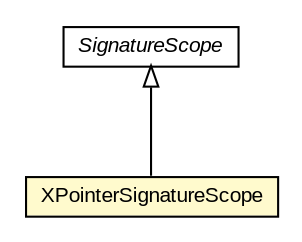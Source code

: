 #!/usr/local/bin/dot
#
# Class diagram 
# Generated by UMLGraph version R5_6-24-gf6e263 (http://www.umlgraph.org/)
#

digraph G {
	edge [fontname="arial",fontsize=10,labelfontname="arial",labelfontsize=10];
	node [fontname="arial",fontsize=10,shape=plaintext];
	nodesep=0.25;
	ranksep=0.5;
	// eu.europa.esig.dss.validation.SignatureScope
	c794283 [label=<<table title="eu.europa.esig.dss.validation.SignatureScope" border="0" cellborder="1" cellspacing="0" cellpadding="2" port="p" href="../../validation/SignatureScope.html">
		<tr><td><table border="0" cellspacing="0" cellpadding="1">
<tr><td align="center" balign="center"><font face="arial italic"> SignatureScope </font></td></tr>
		</table></td></tr>
		</table>>, URL="../../validation/SignatureScope.html", fontname="arial", fontcolor="black", fontsize=10.0];
	// eu.europa.esig.dss.xades.validation.XPointerSignatureScope
	c794789 [label=<<table title="eu.europa.esig.dss.xades.validation.XPointerSignatureScope" border="0" cellborder="1" cellspacing="0" cellpadding="2" port="p" bgcolor="lemonChiffon" href="./XPointerSignatureScope.html">
		<tr><td><table border="0" cellspacing="0" cellpadding="1">
<tr><td align="center" balign="center"> XPointerSignatureScope </td></tr>
		</table></td></tr>
		</table>>, URL="./XPointerSignatureScope.html", fontname="arial", fontcolor="black", fontsize=10.0];
	//eu.europa.esig.dss.xades.validation.XPointerSignatureScope extends eu.europa.esig.dss.validation.SignatureScope
	c794283:p -> c794789:p [dir=back,arrowtail=empty];
}

